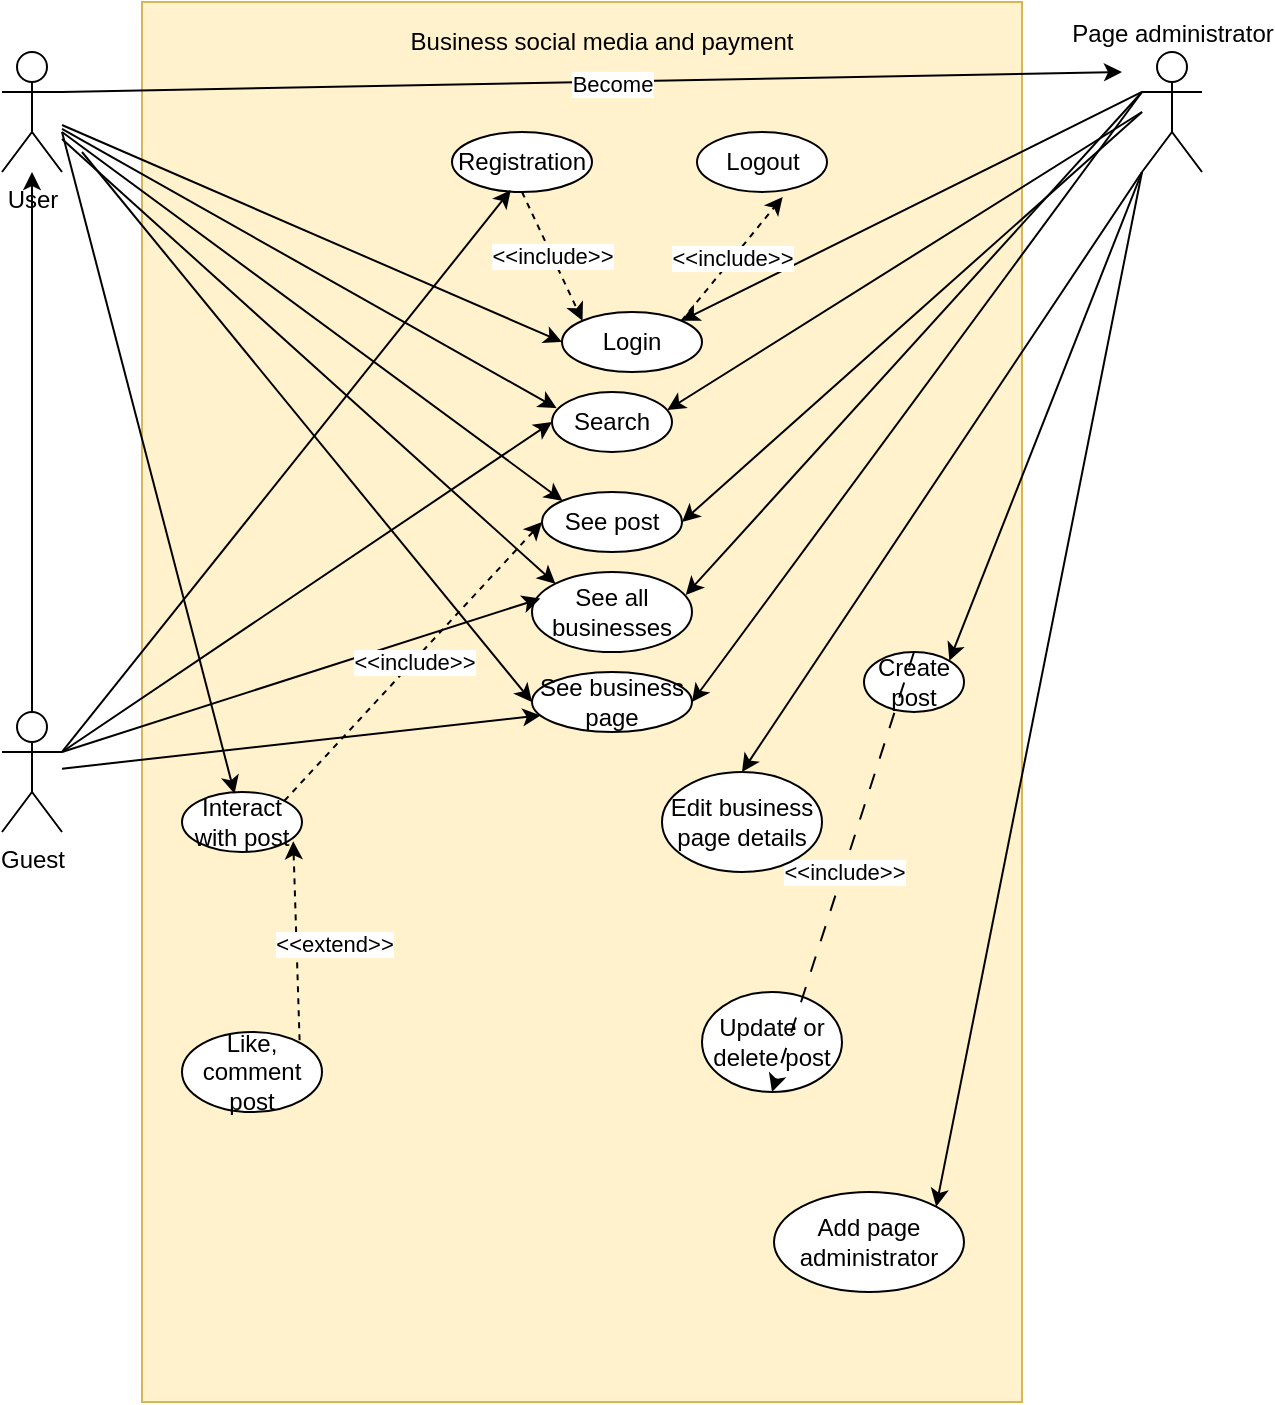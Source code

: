 <mxfile version="20.6.2" type="device"><diagram name="Page-1" id="aXGbhadZH6xrqxcpFTlD"><mxGraphModel dx="923" dy="1583" grid="1" gridSize="10" guides="1" tooltips="1" connect="1" arrows="1" fold="1" page="1" pageScale="1" pageWidth="850" pageHeight="1100" math="0" shadow="0"><root><mxCell id="0"/><mxCell id="1" parent="0"/><mxCell id="MuDHiy3WzcXVFNFC7jRW-1" value="User" style="shape=umlActor;verticalLabelPosition=bottom;verticalAlign=top;html=1;outlineConnect=0;" parent="1" vertex="1"><mxGeometry x="120" y="40" width="30" height="60" as="geometry"/></mxCell><mxCell id="MuDHiy3WzcXVFNFC7jRW-2" value="Page administrator" style="shape=umlActor;verticalLabelPosition=top;verticalAlign=bottom;html=1;outlineConnect=0;labelPosition=center;align=center;" parent="1" vertex="1"><mxGeometry x="690" y="40" width="30" height="60" as="geometry"/></mxCell><mxCell id="MuDHiy3WzcXVFNFC7jRW-3" value="Guest" style="shape=umlActor;verticalLabelPosition=bottom;verticalAlign=top;html=1;outlineConnect=0;align=center;labelPosition=center;" parent="1" vertex="1"><mxGeometry x="120" y="370" width="30" height="60" as="geometry"/></mxCell><mxCell id="MuDHiy3WzcXVFNFC7jRW-4" value="" style="rounded=0;whiteSpace=wrap;html=1;fillColor=#fff2cc;strokeColor=#d6b656;" parent="1" vertex="1"><mxGeometry x="190" y="15" width="440" height="700" as="geometry"/></mxCell><mxCell id="MuDHiy3WzcXVFNFC7jRW-13" value="Login" style="ellipse;whiteSpace=wrap;html=1;" parent="1" vertex="1"><mxGeometry x="400" y="170" width="70" height="30" as="geometry"/></mxCell><mxCell id="MuDHiy3WzcXVFNFC7jRW-15" value="" style="endArrow=classic;html=1;rounded=0;" parent="1" source="MuDHiy3WzcXVFNFC7jRW-3" target="MuDHiy3WzcXVFNFC7jRW-1" edge="1"><mxGeometry width="50" height="50" relative="1" as="geometry"><mxPoint x="490" y="310" as="sourcePoint"/><mxPoint x="700" y="240" as="targetPoint"/></mxGeometry></mxCell><mxCell id="MuDHiy3WzcXVFNFC7jRW-16" value="" style="endArrow=classic;html=1;rounded=0;exitX=0;exitY=0.333;exitDx=0;exitDy=0;exitPerimeter=0;entryX=1;entryY=0;entryDx=0;entryDy=0;" parent="1" source="MuDHiy3WzcXVFNFC7jRW-2" target="MuDHiy3WzcXVFNFC7jRW-13" edge="1"><mxGeometry width="50" height="50" relative="1" as="geometry"><mxPoint x="490" y="310" as="sourcePoint"/><mxPoint x="540" y="260" as="targetPoint"/></mxGeometry></mxCell><mxCell id="MuDHiy3WzcXVFNFC7jRW-17" value="Registration" style="ellipse;whiteSpace=wrap;html=1;" parent="1" vertex="1"><mxGeometry x="345" y="80" width="70" height="30" as="geometry"/></mxCell><mxCell id="MuDHiy3WzcXVFNFC7jRW-23" value="" style="endArrow=classic;html=1;rounded=0;entryX=0;entryY=0.5;entryDx=0;entryDy=0;" parent="1" source="MuDHiy3WzcXVFNFC7jRW-1" target="MuDHiy3WzcXVFNFC7jRW-13" edge="1"><mxGeometry width="50" height="50" relative="1" as="geometry"><mxPoint x="550" y="250" as="sourcePoint"/><mxPoint x="600" y="200" as="targetPoint"/></mxGeometry></mxCell><mxCell id="MuDHiy3WzcXVFNFC7jRW-24" value="" style="endArrow=classic;html=1;rounded=0;exitX=1;exitY=0.333;exitDx=0;exitDy=0;exitPerimeter=0;" parent="1" source="MuDHiy3WzcXVFNFC7jRW-1" edge="1"><mxGeometry width="50" height="50" relative="1" as="geometry"><mxPoint x="550" y="270" as="sourcePoint"/><mxPoint x="680" y="50" as="targetPoint"/></mxGeometry></mxCell><mxCell id="t9Xxqh2FxVEaQ4nCjXGk-15" value="&lt;div&gt;Become&lt;/div&gt;" style="edgeLabel;html=1;align=center;verticalAlign=middle;resizable=0;points=[];" parent="MuDHiy3WzcXVFNFC7jRW-24" vertex="1" connectable="0"><mxGeometry x="0.036" y="-1" relative="1" as="geometry"><mxPoint as="offset"/></mxGeometry></mxCell><mxCell id="MuDHiy3WzcXVFNFC7jRW-25" value="Logout" style="ellipse;whiteSpace=wrap;html=1;" parent="1" vertex="1"><mxGeometry x="467.5" y="80" width="65" height="30" as="geometry"/></mxCell><mxCell id="MuDHiy3WzcXVFNFC7jRW-30" value="See all businesses" style="ellipse;whiteSpace=wrap;html=1;" parent="1" vertex="1"><mxGeometry x="385" y="300" width="80" height="40" as="geometry"/></mxCell><mxCell id="MuDHiy3WzcXVFNFC7jRW-31" value="" style="endArrow=classic;html=1;rounded=0;entryX=0;entryY=0;entryDx=0;entryDy=0;" parent="1" source="MuDHiy3WzcXVFNFC7jRW-1" target="MuDHiy3WzcXVFNFC7jRW-30" edge="1"><mxGeometry width="50" height="50" relative="1" as="geometry"><mxPoint x="460" y="280" as="sourcePoint"/><mxPoint x="510" y="230" as="targetPoint"/></mxGeometry></mxCell><mxCell id="MuDHiy3WzcXVFNFC7jRW-32" value="" style="endArrow=classic;html=1;rounded=0;exitX=1;exitY=0.333;exitDx=0;exitDy=0;exitPerimeter=0;entryX=0.052;entryY=0.332;entryDx=0;entryDy=0;entryPerimeter=0;" parent="1" source="MuDHiy3WzcXVFNFC7jRW-3" target="MuDHiy3WzcXVFNFC7jRW-30" edge="1"><mxGeometry width="50" height="50" relative="1" as="geometry"><mxPoint x="460" y="280" as="sourcePoint"/><mxPoint x="510" y="230" as="targetPoint"/></mxGeometry></mxCell><mxCell id="MuDHiy3WzcXVFNFC7jRW-33" value="" style="endArrow=classic;html=1;rounded=0;entryX=0.961;entryY=0.286;entryDx=0;entryDy=0;entryPerimeter=0;" parent="1" target="MuDHiy3WzcXVFNFC7jRW-30" edge="1"><mxGeometry width="50" height="50" relative="1" as="geometry"><mxPoint x="690" y="60" as="sourcePoint"/><mxPoint x="510" y="230" as="targetPoint"/></mxGeometry></mxCell><mxCell id="MuDHiy3WzcXVFNFC7jRW-34" value="See business page" style="ellipse;whiteSpace=wrap;html=1;" parent="1" vertex="1"><mxGeometry x="385" y="350" width="80" height="30" as="geometry"/></mxCell><mxCell id="MuDHiy3WzcXVFNFC7jRW-35" value="Interact with post" style="ellipse;whiteSpace=wrap;html=1;" parent="1" vertex="1"><mxGeometry x="210" y="410" width="60" height="30" as="geometry"/></mxCell><mxCell id="MuDHiy3WzcXVFNFC7jRW-40" value="Add page administrator" style="ellipse;whiteSpace=wrap;html=1;" parent="1" vertex="1"><mxGeometry x="506" y="610" width="95" height="50" as="geometry"/></mxCell><mxCell id="MuDHiy3WzcXVFNFC7jRW-42" value="" style="endArrow=classic;html=1;rounded=0;entryX=1;entryY=0;entryDx=0;entryDy=0;exitX=0;exitY=1;exitDx=0;exitDy=0;exitPerimeter=0;" parent="1" source="MuDHiy3WzcXVFNFC7jRW-2" target="MuDHiy3WzcXVFNFC7jRW-40" edge="1"><mxGeometry width="50" height="50" relative="1" as="geometry"><mxPoint x="400" y="290" as="sourcePoint"/><mxPoint x="450" y="240" as="targetPoint"/></mxGeometry></mxCell><mxCell id="MuDHiy3WzcXVFNFC7jRW-49" value="&lt;div&gt;&amp;lt;&amp;lt;include&amp;gt;&amp;gt;&lt;/div&gt;" style="endArrow=classic;html=1;rounded=0;exitX=0.5;exitY=1;exitDx=0;exitDy=0;entryX=0;entryY=0;entryDx=0;entryDy=0;dashed=1;" parent="1" source="MuDHiy3WzcXVFNFC7jRW-17" target="MuDHiy3WzcXVFNFC7jRW-13" edge="1"><mxGeometry width="50" height="50" relative="1" as="geometry"><mxPoint x="410" y="240" as="sourcePoint"/><mxPoint x="460" y="190" as="targetPoint"/></mxGeometry></mxCell><mxCell id="MuDHiy3WzcXVFNFC7jRW-50" value="&lt;div&gt;&amp;lt;&amp;lt;include&amp;gt;&amp;gt;&lt;/div&gt;" style="endArrow=classic;html=1;rounded=0;exitX=1;exitY=0;exitDx=0;exitDy=0;entryX=0.659;entryY=1.082;entryDx=0;entryDy=0;dashed=1;entryPerimeter=0;" parent="1" source="MuDHiy3WzcXVFNFC7jRW-13" target="MuDHiy3WzcXVFNFC7jRW-25" edge="1"><mxGeometry width="50" height="50" relative="1" as="geometry"><mxPoint x="445" y="110" as="sourcePoint"/><mxPoint x="445" y="140" as="targetPoint"/></mxGeometry></mxCell><mxCell id="MuDHiy3WzcXVFNFC7jRW-51" value="Search" style="ellipse;whiteSpace=wrap;html=1;" parent="1" vertex="1"><mxGeometry x="395" y="210" width="60" height="30" as="geometry"/></mxCell><mxCell id="MuDHiy3WzcXVFNFC7jRW-52" value="" style="endArrow=classic;html=1;rounded=0;exitX=1;exitY=0.333;exitDx=0;exitDy=0;exitPerimeter=0;entryX=0;entryY=0.5;entryDx=0;entryDy=0;" parent="1" source="MuDHiy3WzcXVFNFC7jRW-3" target="MuDHiy3WzcXVFNFC7jRW-51" edge="1"><mxGeometry width="50" height="50" relative="1" as="geometry"><mxPoint x="410" y="310" as="sourcePoint"/><mxPoint x="460" y="260" as="targetPoint"/></mxGeometry></mxCell><mxCell id="MuDHiy3WzcXVFNFC7jRW-54" value="" style="endArrow=classic;html=1;rounded=0;entryX=0.961;entryY=0.3;entryDx=0;entryDy=0;entryPerimeter=0;" parent="1" target="MuDHiy3WzcXVFNFC7jRW-51" edge="1"><mxGeometry width="50" height="50" relative="1" as="geometry"><mxPoint x="690" y="70" as="sourcePoint"/><mxPoint x="430" y="425" as="targetPoint"/></mxGeometry></mxCell><mxCell id="MuDHiy3WzcXVFNFC7jRW-56" value="" style="endArrow=classic;html=1;rounded=0;exitX=0;exitY=1;exitDx=0;exitDy=0;exitPerimeter=0;entryX=1;entryY=0;entryDx=0;entryDy=0;" parent="1" source="MuDHiy3WzcXVFNFC7jRW-2" target="MuDHiy3WzcXVFNFC7jRW-59" edge="1"><mxGeometry width="50" height="50" relative="1" as="geometry"><mxPoint x="510" y="330" as="sourcePoint"/><mxPoint x="472" y="445" as="targetPoint"/></mxGeometry></mxCell><mxCell id="MuDHiy3WzcXVFNFC7jRW-59" value="Create post" style="ellipse;whiteSpace=wrap;html=1;" parent="1" vertex="1"><mxGeometry x="551" y="340" width="50" height="30" as="geometry"/></mxCell><mxCell id="MuDHiy3WzcXVFNFC7jRW-60" value="Update or delete post" style="ellipse;whiteSpace=wrap;html=1;" parent="1" vertex="1"><mxGeometry x="470" y="510" width="70" height="50" as="geometry"/></mxCell><mxCell id="MuDHiy3WzcXVFNFC7jRW-63" value="&amp;lt;&amp;lt;include&amp;gt;&amp;gt;" style="endArrow=classic;html=1;rounded=0;dashed=1;dashPattern=8 8;exitX=0.5;exitY=0;exitDx=0;exitDy=0;entryX=0.5;entryY=1;entryDx=0;entryDy=0;" parent="1" source="MuDHiy3WzcXVFNFC7jRW-59" target="MuDHiy3WzcXVFNFC7jRW-60" edge="1"><mxGeometry width="50" height="50" relative="1" as="geometry"><mxPoint x="600" y="330" as="sourcePoint"/><mxPoint x="400" y="370" as="targetPoint"/></mxGeometry></mxCell><mxCell id="MuDHiy3WzcXVFNFC7jRW-64" value="Edit business page details" style="ellipse;whiteSpace=wrap;html=1;" parent="1" vertex="1"><mxGeometry x="450" y="400" width="80" height="50" as="geometry"/></mxCell><mxCell id="MuDHiy3WzcXVFNFC7jRW-65" value="" style="endArrow=classic;html=1;rounded=0;exitX=0;exitY=1;exitDx=0;exitDy=0;exitPerimeter=0;entryX=0.5;entryY=0;entryDx=0;entryDy=0;" parent="1" source="MuDHiy3WzcXVFNFC7jRW-2" target="MuDHiy3WzcXVFNFC7jRW-64" edge="1"><mxGeometry width="50" height="50" relative="1" as="geometry"><mxPoint x="380" y="350" as="sourcePoint"/><mxPoint x="430" y="300" as="targetPoint"/></mxGeometry></mxCell><mxCell id="MuDHiy3WzcXVFNFC7jRW-69" value="&amp;lt;&amp;lt;extend&amp;gt;&amp;gt;" style="endArrow=classic;html=1;rounded=0;exitX=1;exitY=1;exitDx=0;exitDy=0;dashed=1;entryX=0.927;entryY=0.821;entryDx=0;entryDy=0;entryPerimeter=0;" parent="1" source="MuDHiy3WzcXVFNFC7jRW-68" target="MuDHiy3WzcXVFNFC7jRW-35" edge="1"><mxGeometry x="0.2" y="-19" width="50" height="50" relative="1" as="geometry"><mxPoint x="410" y="350" as="sourcePoint"/><mxPoint x="399" y="254" as="targetPoint"/><mxPoint as="offset"/></mxGeometry></mxCell><mxCell id="MuDHiy3WzcXVFNFC7jRW-76" value="See post" style="ellipse;whiteSpace=wrap;html=1;" parent="1" vertex="1"><mxGeometry x="390" y="260" width="70" height="30" as="geometry"/></mxCell><mxCell id="MuDHiy3WzcXVFNFC7jRW-77" value="" style="endArrow=classic;html=1;rounded=0;entryX=0;entryY=0;entryDx=0;entryDy=0;" parent="1" target="MuDHiy3WzcXVFNFC7jRW-76" edge="1"><mxGeometry width="50" height="50" relative="1" as="geometry"><mxPoint x="150" y="80" as="sourcePoint"/><mxPoint x="480" y="320" as="targetPoint"/></mxGeometry></mxCell><mxCell id="MuDHiy3WzcXVFNFC7jRW-78" value="" style="endArrow=classic;html=1;rounded=0;entryX=1;entryY=0.5;entryDx=0;entryDy=0;" parent="1" target="MuDHiy3WzcXVFNFC7jRW-76" edge="1"><mxGeometry width="50" height="50" relative="1" as="geometry"><mxPoint x="690" y="70" as="sourcePoint"/><mxPoint x="480" y="320" as="targetPoint"/></mxGeometry></mxCell><mxCell id="MuDHiy3WzcXVFNFC7jRW-80" value="" style="endArrow=classic;html=1;rounded=0;entryX=0.438;entryY=0.029;entryDx=0;entryDy=0;entryPerimeter=0;" parent="1" target="MuDHiy3WzcXVFNFC7jRW-35" edge="1"><mxGeometry width="50" height="50" relative="1" as="geometry"><mxPoint x="150" y="80" as="sourcePoint"/><mxPoint x="408" y="225" as="targetPoint"/></mxGeometry></mxCell><mxCell id="MuDHiy3WzcXVFNFC7jRW-68" value="Like, comment post" style="ellipse;whiteSpace=wrap;html=1;" parent="1" vertex="1"><mxGeometry x="210" y="530" width="70" height="40" as="geometry"/></mxCell><mxCell id="MuDHiy3WzcXVFNFC7jRW-83" value="" style="endArrow=classic;html=1;rounded=0;exitX=1;exitY=0.333;exitDx=0;exitDy=0;exitPerimeter=0;entryX=0.42;entryY=0.967;entryDx=0;entryDy=0;entryPerimeter=0;" parent="1" source="MuDHiy3WzcXVFNFC7jRW-3" target="MuDHiy3WzcXVFNFC7jRW-17" edge="1"><mxGeometry width="50" height="50" relative="1" as="geometry"><mxPoint x="390" y="290" as="sourcePoint"/><mxPoint x="440" y="240" as="targetPoint"/></mxGeometry></mxCell><mxCell id="MuDHiy3WzcXVFNFC7jRW-84" value="" style="endArrow=classic;html=1;rounded=0;entryX=0.039;entryY=0.269;entryDx=0;entryDy=0;entryPerimeter=0;" parent="1" source="MuDHiy3WzcXVFNFC7jRW-1" target="MuDHiy3WzcXVFNFC7jRW-51" edge="1"><mxGeometry width="50" height="50" relative="1" as="geometry"><mxPoint x="390" y="320" as="sourcePoint"/><mxPoint x="440" y="270" as="targetPoint"/></mxGeometry></mxCell><mxCell id="MuDHiy3WzcXVFNFC7jRW-86" value="" style="endArrow=classic;html=1;rounded=0;entryX=0;entryY=0.5;entryDx=0;entryDy=0;" parent="1" target="MuDHiy3WzcXVFNFC7jRW-34" edge="1"><mxGeometry width="50" height="50" relative="1" as="geometry"><mxPoint x="160" y="90" as="sourcePoint"/><mxPoint x="490" y="350" as="targetPoint"/></mxGeometry></mxCell><mxCell id="MuDHiy3WzcXVFNFC7jRW-87" value="" style="endArrow=classic;html=1;rounded=0;entryX=1;entryY=0.5;entryDx=0;entryDy=0;" parent="1" target="MuDHiy3WzcXVFNFC7jRW-34" edge="1"><mxGeometry width="50" height="50" relative="1" as="geometry"><mxPoint x="690" y="60" as="sourcePoint"/><mxPoint x="490" y="350" as="targetPoint"/></mxGeometry></mxCell><mxCell id="MuDHiy3WzcXVFNFC7jRW-90" value="Business social media and payment" style="text;html=1;align=center;verticalAlign=middle;whiteSpace=wrap;rounded=0;" parent="1" vertex="1"><mxGeometry x="305" y="20" width="230" height="30" as="geometry"/></mxCell><mxCell id="t9Xxqh2FxVEaQ4nCjXGk-10" value="&amp;lt;&amp;lt;include&amp;gt;&amp;gt;" style="endArrow=classic;html=1;rounded=0;exitX=1;exitY=0;exitDx=0;exitDy=0;entryX=0;entryY=0.5;entryDx=0;entryDy=0;dashed=1;" parent="1" source="MuDHiy3WzcXVFNFC7jRW-35" target="MuDHiy3WzcXVFNFC7jRW-76" edge="1"><mxGeometry width="50" height="50" relative="1" as="geometry"><mxPoint x="350" y="420" as="sourcePoint"/><mxPoint x="400" y="370" as="targetPoint"/></mxGeometry></mxCell><mxCell id="t9Xxqh2FxVEaQ4nCjXGk-11" value="" style="endArrow=classic;html=1;rounded=0;entryX=0.054;entryY=0.723;entryDx=0;entryDy=0;entryPerimeter=0;" parent="1" source="MuDHiy3WzcXVFNFC7jRW-3" target="MuDHiy3WzcXVFNFC7jRW-34" edge="1"><mxGeometry width="50" height="50" relative="1" as="geometry"><mxPoint x="380" y="390" as="sourcePoint"/><mxPoint x="430" y="340" as="targetPoint"/></mxGeometry></mxCell></root></mxGraphModel></diagram></mxfile>